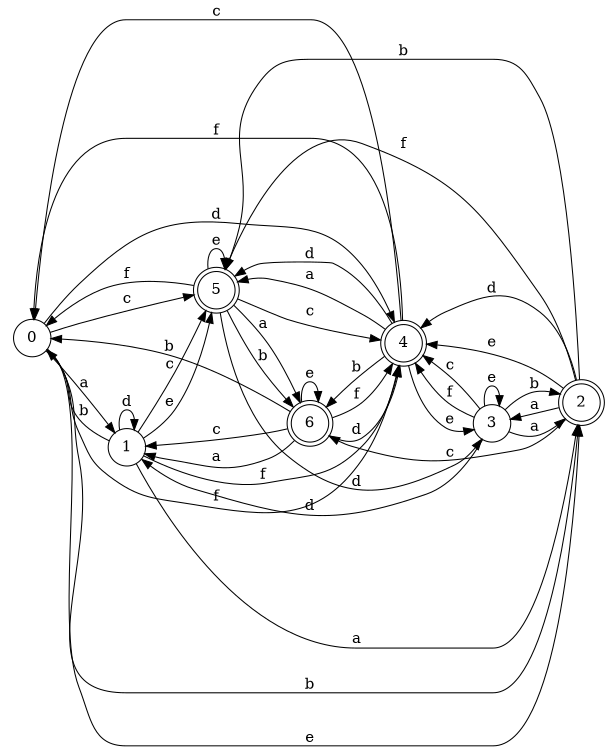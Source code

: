 digraph n6_4 {
__start0 [label="" shape="none"];

rankdir=LR;
size="8,5";

s0 [style="filled", color="black", fillcolor="white" shape="circle", label="0"];
s1 [style="filled", color="black", fillcolor="white" shape="circle", label="1"];
s2 [style="rounded,filled", color="black", fillcolor="white" shape="doublecircle", label="2"];
s3 [style="filled", color="black", fillcolor="white" shape="circle", label="3"];
s4 [style="rounded,filled", color="black", fillcolor="white" shape="doublecircle", label="4"];
s5 [style="rounded,filled", color="black", fillcolor="white" shape="doublecircle", label="5"];
s6 [style="rounded,filled", color="black", fillcolor="white" shape="doublecircle", label="6"];
s0 -> s1 [label="a"];
s0 -> s2 [label="b"];
s0 -> s5 [label="c"];
s0 -> s4 [label="d"];
s0 -> s2 [label="e"];
s0 -> s4 [label="f"];
s1 -> s2 [label="a"];
s1 -> s0 [label="b"];
s1 -> s5 [label="c"];
s1 -> s1 [label="d"];
s1 -> s5 [label="e"];
s1 -> s4 [label="f"];
s2 -> s3 [label="a"];
s2 -> s5 [label="b"];
s2 -> s6 [label="c"];
s2 -> s4 [label="d"];
s2 -> s4 [label="e"];
s2 -> s5 [label="f"];
s3 -> s2 [label="a"];
s3 -> s2 [label="b"];
s3 -> s4 [label="c"];
s3 -> s1 [label="d"];
s3 -> s3 [label="e"];
s3 -> s4 [label="f"];
s4 -> s5 [label="a"];
s4 -> s6 [label="b"];
s4 -> s0 [label="c"];
s4 -> s5 [label="d"];
s4 -> s3 [label="e"];
s4 -> s0 [label="f"];
s5 -> s6 [label="a"];
s5 -> s6 [label="b"];
s5 -> s4 [label="c"];
s5 -> s3 [label="d"];
s5 -> s5 [label="e"];
s5 -> s0 [label="f"];
s6 -> s1 [label="a"];
s6 -> s0 [label="b"];
s6 -> s1 [label="c"];
s6 -> s4 [label="d"];
s6 -> s6 [label="e"];
s6 -> s4 [label="f"];

}